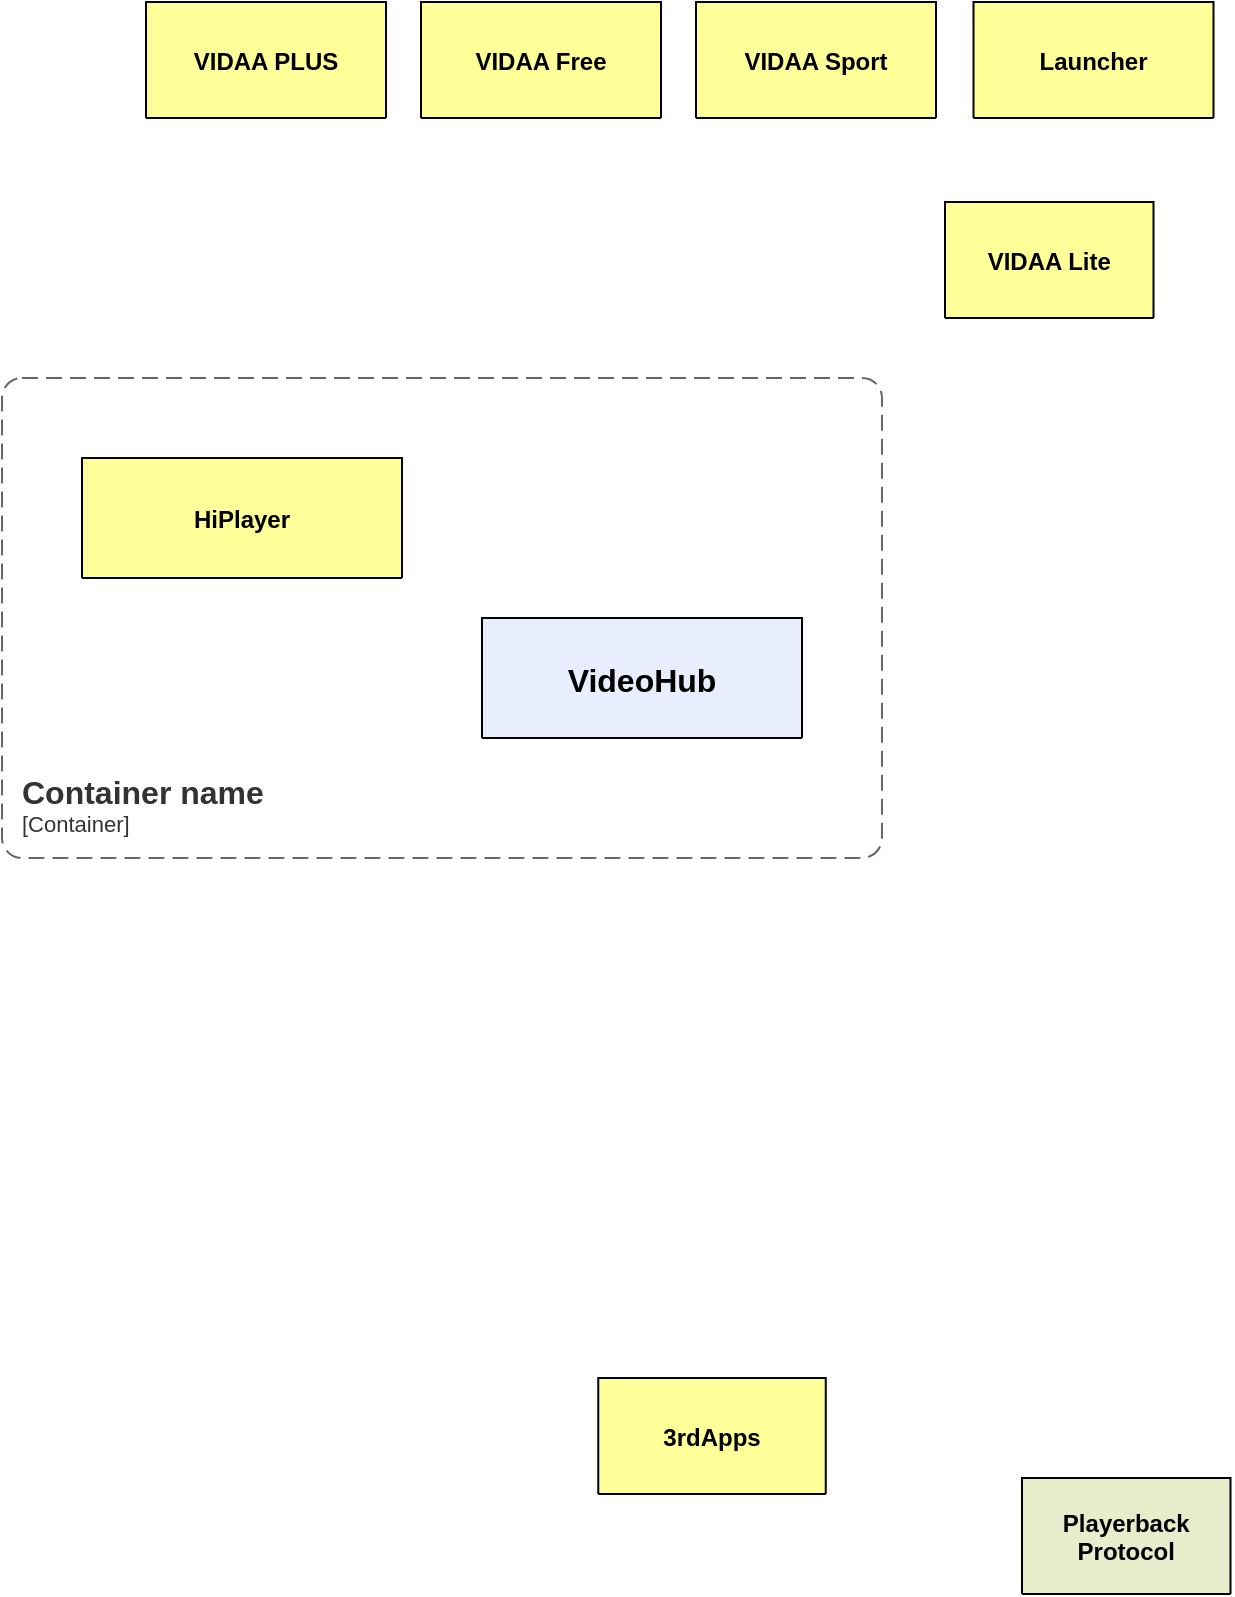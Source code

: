<mxfile version="20.2.4" type="github" pages="3">
  <diagram name="Architecture C1" id="PLySDpZhw0bRO1F781s7">
    <mxGraphModel dx="2253" dy="794" grid="1" gridSize="10" guides="1" tooltips="1" connect="1" arrows="1" fold="1" page="1" pageScale="1" pageWidth="827" pageHeight="1169" math="0" shadow="0">
      <root>
        <mxCell id="0" />
        <mxCell id="1" parent="0" />
        <mxCell id="8mS8brHHHOD_8-OSbyAV-708" value="HiPlayer" style="swimlane;labelBackgroundColor=none;fontColor=default;swimlaneFillColor=none;fillColor=#FFFF99;startSize=80;" parent="1" vertex="1">
          <mxGeometry x="-720" y="280" width="160" height="60" as="geometry" />
        </mxCell>
        <mxCell id="8mS8brHHHOD_8-OSbyAV-716" value="VIDAA Lite" style="swimlane;labelBackgroundColor=none;fontColor=default;fillColor=#FFFF99;startSize=58;" parent="1" vertex="1">
          <mxGeometry x="-288.5" y="152" width="104.25" height="58" as="geometry" />
        </mxCell>
        <mxCell id="8mS8brHHHOD_8-OSbyAV-720" value="3rdApps" style="swimlane;labelBackgroundColor=none;fontColor=default;fillColor=#FFFF99;startSize=58;" parent="1" vertex="1">
          <mxGeometry x="-461.87" y="740" width="113.75" height="58" as="geometry" />
        </mxCell>
        <mxCell id="faNPm7VZ7oeLb7AtSKTi-2" value="VIDAA PLUS" style="swimlane;labelBackgroundColor=none;fontColor=default;fillColor=#FFFF99;startSize=58;" parent="1" vertex="1">
          <mxGeometry x="-688" y="52" width="120" height="58" as="geometry" />
        </mxCell>
        <mxCell id="faNPm7VZ7oeLb7AtSKTi-4" value="VIDAA Free" style="swimlane;labelBackgroundColor=none;fontColor=default;fillColor=#FFFF99;startSize=58;" parent="1" vertex="1">
          <mxGeometry x="-550.5" y="52" width="120" height="58" as="geometry" />
        </mxCell>
        <mxCell id="faNPm7VZ7oeLb7AtSKTi-6" value="VIDAA Sport" style="swimlane;labelBackgroundColor=none;fontColor=default;fillColor=#FFFF99;startSize=58;" parent="1" vertex="1">
          <mxGeometry x="-413" y="52" width="120" height="58" as="geometry" />
        </mxCell>
        <mxCell id="faNPm7VZ7oeLb7AtSKTi-8" value="Launcher" style="swimlane;labelBackgroundColor=none;fontColor=default;fillColor=#FFFF99;startSize=58;" parent="1" vertex="1">
          <mxGeometry x="-274.25" y="52" width="120" height="58" as="geometry" />
        </mxCell>
        <mxCell id="t15T6DK0g5qQ7HC4YPW6-1" value="VideoHub" style="swimlane;labelBackgroundColor=none;fontColor=default;swimlaneFillColor=none;fillColor=#E8EEFD;startSize=60;fontSize=16;" parent="1" vertex="1">
          <mxGeometry x="-520" y="360" width="160" height="60" as="geometry" />
        </mxCell>
        <mxCell id="t15T6DK0g5qQ7HC4YPW6-2" value="Playerback&#xa;Protocol" style="swimlane;labelBackgroundColor=none;fontColor=default;fillColor=#E5EDCA;startSize=58;" parent="1" vertex="1">
          <mxGeometry x="-250" y="790" width="104.25" height="58" as="geometry" />
        </mxCell>
        <object placeholders="1" c4Name="Container name" c4Type="ContainerScopeBoundary" c4Application="Container" label="&lt;font style=&quot;font-size: 16px&quot;&gt;&lt;b&gt;&lt;div style=&quot;text-align: left&quot;&gt;%c4Name%&lt;/div&gt;&lt;/b&gt;&lt;/font&gt;&lt;div style=&quot;text-align: left&quot;&gt;[%c4Application%]&lt;/div&gt;" id="t15T6DK0g5qQ7HC4YPW6-3">
          <mxCell style="rounded=1;fontSize=11;whiteSpace=wrap;html=1;dashed=1;arcSize=20;fillColor=none;strokeColor=#666666;fontColor=#333333;labelBackgroundColor=none;align=left;verticalAlign=bottom;labelBorderColor=none;spacingTop=0;spacing=10;dashPattern=8 4;metaEdit=1;rotatable=0;perimeter=rectanglePerimeter;noLabel=0;labelPadding=0;allowArrows=0;connectable=0;expand=0;recursiveResize=0;editable=1;pointerEvents=0;absoluteArcSize=1;points=[[0.25,0,0],[0.5,0,0],[0.75,0,0],[1,0.25,0],[1,0.5,0],[1,0.75,0],[0.75,1,0],[0.5,1,0],[0.25,1,0],[0,0.75,0],[0,0.5,0],[0,0.25,0]];" parent="1" vertex="1">
            <mxGeometry x="-759.99" y="240" width="439.99" height="240" as="geometry" />
          </mxCell>
        </object>
      </root>
    </mxGraphModel>
  </diagram>
  <diagram name="Architecture C2" id="ueQieiDf-oCZHnueKuFG">
    <mxGraphModel dx="1810" dy="548" grid="1" gridSize="10" guides="1" tooltips="1" connect="1" arrows="1" fold="1" page="1" pageScale="1" pageWidth="827" pageHeight="1169" math="0" shadow="0">
      <root>
        <mxCell id="WoUtKTJ8gSvXgRSbMt4n-0" />
        <mxCell id="WoUtKTJ8gSvXgRSbMt4n-1" parent="WoUtKTJ8gSvXgRSbMt4n-0" />
        <mxCell id="WoUtKTJ8gSvXgRSbMt4n-2" value="" style="rounded=0;whiteSpace=wrap;html=1;strokeColor=#E5EDCA;fillColor=#e5edca;" parent="WoUtKTJ8gSvXgRSbMt4n-1" vertex="1">
          <mxGeometry x="-800" y="710" width="760" height="50" as="geometry" />
        </mxCell>
        <mxCell id="WoUtKTJ8gSvXgRSbMt4n-3" value="" style="rounded=0;whiteSpace=wrap;html=1;strokeColor=#E8EEFD;fillColor=#e8eefd;" parent="WoUtKTJ8gSvXgRSbMt4n-1" vertex="1">
          <mxGeometry x="-800" y="372" width="760" height="300" as="geometry" />
        </mxCell>
        <mxCell id="WoUtKTJ8gSvXgRSbMt4n-4" value="" style="rounded=0;whiteSpace=wrap;html=1;dashed=1;dashPattern=1 4;fillColor=#FFE14A;strokeColor=#FFE14A;" parent="WoUtKTJ8gSvXgRSbMt4n-1" vertex="1">
          <mxGeometry x="-693" y="382" width="633" height="90" as="geometry" />
        </mxCell>
        <mxCell id="WoUtKTJ8gSvXgRSbMt4n-5" style="edgeStyle=orthogonalEdgeStyle;shape=flexArrow;rounded=0;orthogonalLoop=1;jettySize=auto;html=1;exitX=0.25;exitY=1;exitDx=0;exitDy=0;entryX=0.25;entryY=0;entryDx=0;entryDy=0;width=6.78;endSize=3.797;endWidth=13.229;" parent="WoUtKTJ8gSvXgRSbMt4n-1" edge="1">
          <mxGeometry relative="1" as="geometry">
            <mxPoint x="-633.0" y="332" as="sourcePoint" />
            <mxPoint x="-633" y="372" as="targetPoint" />
          </mxGeometry>
        </mxCell>
        <mxCell id="WoUtKTJ8gSvXgRSbMt4n-6" value="&lt;b&gt;&lt;font style=&quot;font-size: 14px;&quot;&gt;VideoHub&lt;/font&gt;&lt;/b&gt;" style="text;html=1;strokeColor=none;fillColor=none;align=center;verticalAlign=middle;whiteSpace=wrap;rounded=0;" parent="WoUtKTJ8gSvXgRSbMt4n-1" vertex="1">
          <mxGeometry x="-793" y="512" width="80" height="20" as="geometry" />
        </mxCell>
        <mxCell id="WoUtKTJ8gSvXgRSbMt4n-7" value="&lt;span style=&quot;color: rgb(0, 0, 0); font-family: Helvetica; font-size: 12px; font-style: normal; font-variant-ligatures: no-common-ligatures; font-variant-caps: normal; font-weight: 400; letter-spacing: normal; orphans: 2; text-align: center; text-indent: 0px; text-transform: none; widows: 2; word-spacing: 0px; -webkit-text-stroke-width: 0px; background-color: rgb(248, 249, 250); text-decoration-thickness: initial; text-decoration-style: initial; text-decoration-color: initial; float: none; display: inline !important;&quot;&gt;Configuration parameters&lt;/span&gt;" style="text;whiteSpace=wrap;html=1;" parent="WoUtKTJ8gSvXgRSbMt4n-1" vertex="1">
          <mxGeometry x="-617.25" y="342" width="143" height="30" as="geometry" />
        </mxCell>
        <mxCell id="WoUtKTJ8gSvXgRSbMt4n-8" value="&lt;span style=&quot;color: rgb(0, 0, 0); font-family: Helvetica; font-size: 12px; font-style: normal; font-variant-ligatures: no-common-ligatures; font-variant-caps: normal; font-weight: 400; letter-spacing: normal; orphans: 2; text-align: center; text-indent: 0px; text-transform: none; widows: 2; word-spacing: 0px; -webkit-text-stroke-width: 0px; background-color: rgb(248, 249, 250); text-decoration-thickness: initial; text-decoration-style: initial; text-decoration-color: initial; float: none; display: inline !important;&quot;&gt;Playability&lt;/span&gt;" style="text;whiteSpace=wrap;html=1;" parent="WoUtKTJ8gSvXgRSbMt4n-1" vertex="1">
          <mxGeometry x="-384.25" y="342" width="80" height="30" as="geometry" />
        </mxCell>
        <mxCell id="WoUtKTJ8gSvXgRSbMt4n-9" value="State management" style="rounded=0;whiteSpace=wrap;html=1;fillColor=none;" parent="WoUtKTJ8gSvXgRSbMt4n-1" vertex="1">
          <mxGeometry x="-574.25" y="412" width="90" height="50" as="geometry" />
        </mxCell>
        <mxCell id="WoUtKTJ8gSvXgRSbMt4n-10" value="Configuration management" style="rounded=0;whiteSpace=wrap;html=1;strokeColor=#000000;fillColor=none;" parent="WoUtKTJ8gSvXgRSbMt4n-1" vertex="1">
          <mxGeometry x="-674.25" y="412" width="90" height="50" as="geometry" />
        </mxCell>
        <mxCell id="WoUtKTJ8gSvXgRSbMt4n-11" value="Core / Base" style="text;html=1;strokeColor=none;fillColor=none;align=center;verticalAlign=middle;whiteSpace=wrap;rounded=0;dashed=1;" parent="WoUtKTJ8gSvXgRSbMt4n-1" vertex="1">
          <mxGeometry x="-693" y="382" width="80" height="30" as="geometry" />
        </mxCell>
        <mxCell id="WoUtKTJ8gSvXgRSbMt4n-12" value="Instance management" style="rounded=0;whiteSpace=wrap;html=1;fillColor=none;" parent="WoUtKTJ8gSvXgRSbMt4n-1" vertex="1">
          <mxGeometry x="-274.25" y="412" width="90" height="50" as="geometry" />
        </mxCell>
        <mxCell id="WoUtKTJ8gSvXgRSbMt4n-13" value="Event management" style="rounded=0;whiteSpace=wrap;html=1;fillColor=none;" parent="WoUtKTJ8gSvXgRSbMt4n-1" vertex="1">
          <mxGeometry x="-474.25" y="412" width="90" height="50" as="geometry" />
        </mxCell>
        <mxCell id="WoUtKTJ8gSvXgRSbMt4n-14" style="edgeStyle=orthogonalEdgeStyle;rounded=0;orthogonalLoop=1;jettySize=auto;html=1;exitX=0.61;exitY=-0.001;exitDx=0;exitDy=0;entryX=0.75;entryY=1;entryDx=0;entryDy=0;exitPerimeter=0;" parent="WoUtKTJ8gSvXgRSbMt4n-1" source="WoUtKTJ8gSvXgRSbMt4n-15" target="WoUtKTJ8gSvXgRSbMt4n-21" edge="1">
          <mxGeometry relative="1" as="geometry" />
        </mxCell>
        <mxCell id="WoUtKTJ8gSvXgRSbMt4n-15" value="" style="rounded=0;whiteSpace=wrap;html=1;fillColor=#FFA6A6;strokeColor=#FFA6A6;" parent="WoUtKTJ8gSvXgRSbMt4n-1" vertex="1">
          <mxGeometry x="-693" y="492" width="633" height="170" as="geometry" />
        </mxCell>
        <mxCell id="WoUtKTJ8gSvXgRSbMt4n-16" value="Plugins" style="text;html=1;strokeColor=none;fillColor=none;align=center;verticalAlign=middle;whiteSpace=wrap;rounded=0;dashed=1;" parent="WoUtKTJ8gSvXgRSbMt4n-1" vertex="1">
          <mxGeometry x="-693" y="492" width="60" height="30" as="geometry" />
        </mxCell>
        <mxCell id="WoUtKTJ8gSvXgRSbMt4n-17" style="edgeStyle=orthogonalEdgeStyle;rounded=0;orthogonalLoop=1;jettySize=auto;html=1;exitX=0.25;exitY=1;exitDx=0;exitDy=0;entryX=0.224;entryY=-0.009;entryDx=0;entryDy=0;entryPerimeter=0;" parent="WoUtKTJ8gSvXgRSbMt4n-1" source="WoUtKTJ8gSvXgRSbMt4n-19" target="WoUtKTJ8gSvXgRSbMt4n-2" edge="1">
          <mxGeometry relative="1" as="geometry">
            <mxPoint x="-638" y="692" as="targetPoint" />
          </mxGeometry>
        </mxCell>
        <mxCell id="WoUtKTJ8gSvXgRSbMt4n-18" value="Use the protocol stack" style="edgeLabel;html=1;align=center;verticalAlign=middle;resizable=0;points=[];" parent="WoUtKTJ8gSvXgRSbMt4n-17" vertex="1" connectable="0">
          <mxGeometry x="-0.181" y="-1" relative="1" as="geometry">
            <mxPoint x="-71" y="14" as="offset" />
          </mxGeometry>
        </mxCell>
        <mxCell id="WoUtKTJ8gSvXgRSbMt4n-19" value="" style="rounded=0;whiteSpace=wrap;html=1;fillColor=none;" parent="WoUtKTJ8gSvXgRSbMt4n-1" vertex="1">
          <mxGeometry x="-673" y="522" width="173" height="130" as="geometry" />
        </mxCell>
        <mxCell id="WoUtKTJ8gSvXgRSbMt4n-20" style="edgeStyle=orthogonalEdgeStyle;rounded=0;orthogonalLoop=1;jettySize=auto;html=1;exitX=0.25;exitY=1;exitDx=0;exitDy=0;entryX=0.552;entryY=-0.002;entryDx=0;entryDy=0;entryPerimeter=0;" parent="WoUtKTJ8gSvXgRSbMt4n-1" source="WoUtKTJ8gSvXgRSbMt4n-21" target="WoUtKTJ8gSvXgRSbMt4n-15" edge="1">
          <mxGeometry relative="1" as="geometry" />
        </mxCell>
        <mxCell id="WoUtKTJ8gSvXgRSbMt4n-21" value="Plugin management" style="rounded=0;whiteSpace=wrap;html=1;fillColor=none;" parent="WoUtKTJ8gSvXgRSbMt4n-1" vertex="1">
          <mxGeometry x="-374.25" y="412" width="90" height="50" as="geometry" />
        </mxCell>
        <mxCell id="WoUtKTJ8gSvXgRSbMt4n-22" value="" style="rounded=0;whiteSpace=wrap;html=1;fillColor=none;" parent="WoUtKTJ8gSvXgRSbMt4n-1" vertex="1">
          <mxGeometry x="-483" y="522" width="140" height="130" as="geometry" />
        </mxCell>
        <mxCell id="WoUtKTJ8gSvXgRSbMt4n-23" value="Playback Plugin" style="text;html=1;strokeColor=none;fillColor=none;align=center;verticalAlign=middle;whiteSpace=wrap;rounded=0;" parent="WoUtKTJ8gSvXgRSbMt4n-1" vertex="1">
          <mxGeometry x="-673" y="522" width="103" height="30" as="geometry" />
        </mxCell>
        <mxCell id="WoUtKTJ8gSvXgRSbMt4n-24" value="HLS" style="rounded=0;whiteSpace=wrap;html=1;fillColor=none;" parent="WoUtKTJ8gSvXgRSbMt4n-1" vertex="1">
          <mxGeometry x="-658" y="552" width="148" height="40" as="geometry" />
        </mxCell>
        <mxCell id="WoUtKTJ8gSvXgRSbMt4n-25" value="Log management" style="rounded=0;whiteSpace=wrap;html=1;fillColor=none;" parent="WoUtKTJ8gSvXgRSbMt4n-1" vertex="1">
          <mxGeometry x="-174.25" y="412" width="90" height="50" as="geometry" />
        </mxCell>
        <mxCell id="WoUtKTJ8gSvXgRSbMt4n-26" value="DASH&lt;span style=&quot;background-color: initial;&quot;&gt;&lt;br&gt;&lt;/span&gt;(Widevine + PlayReady)" style="rounded=0;whiteSpace=wrap;html=1;fillColor=none;" parent="WoUtKTJ8gSvXgRSbMt4n-1" vertex="1">
          <mxGeometry x="-658" y="602" width="148" height="40" as="geometry" />
        </mxCell>
        <mxCell id="WoUtKTJ8gSvXgRSbMt4n-27" value="List of episodes" style="rounded=0;whiteSpace=wrap;html=1;fillColor=none;" parent="WoUtKTJ8gSvXgRSbMt4n-1" vertex="1">
          <mxGeometry x="-463" y="552" width="100" height="40" as="geometry" />
        </mxCell>
        <mxCell id="WoUtKTJ8gSvXgRSbMt4n-28" value="List plugin" style="text;html=1;strokeColor=none;fillColor=none;align=center;verticalAlign=middle;whiteSpace=wrap;rounded=0;" parent="WoUtKTJ8gSvXgRSbMt4n-1" vertex="1">
          <mxGeometry x="-483" y="524" width="73" height="26" as="geometry" />
        </mxCell>
        <mxCell id="WoUtKTJ8gSvXgRSbMt4n-29" value="Watch History" style="rounded=0;whiteSpace=wrap;html=1;fillColor=none;" parent="WoUtKTJ8gSvXgRSbMt4n-1" vertex="1">
          <mxGeometry x="-463" y="602" width="100" height="40" as="geometry" />
        </mxCell>
        <mxCell id="WoUtKTJ8gSvXgRSbMt4n-30" value="&lt;div&gt;Subtitle plugin&lt;/div&gt;&lt;div&gt;(plug-in &amp;amp; CC)&lt;/div&gt;" style="rounded=0;whiteSpace=wrap;html=1;fillColor=none;" parent="WoUtKTJ8gSvXgRSbMt4n-1" vertex="1">
          <mxGeometry x="-330" y="522" width="123" height="60" as="geometry" />
        </mxCell>
        <mxCell id="WoUtKTJ8gSvXgRSbMt4n-32" value="&lt;div&gt;Debug plugin&lt;/div&gt;&lt;div&gt;(Debug&amp;amp;Display)&lt;/div&gt;" style="rounded=0;whiteSpace=wrap;html=1;fillColor=none;" parent="WoUtKTJ8gSvXgRSbMt4n-1" vertex="1">
          <mxGeometry x="-200" y="592" width="120" height="60" as="geometry" />
        </mxCell>
        <mxCell id="WoUtKTJ8gSvXgRSbMt4n-33" value="&lt;div&gt;Resume plugin&lt;/div&gt;&lt;div&gt;(Popup&amp;amp;Storage)&lt;/div&gt;" style="rounded=0;whiteSpace=wrap;html=1;fillColor=none;" parent="WoUtKTJ8gSvXgRSbMt4n-1" vertex="1">
          <mxGeometry x="-200" y="522" width="120" height="60" as="geometry" />
        </mxCell>
        <mxCell id="WoUtKTJ8gSvXgRSbMt4n-34" value="&lt;div&gt;Advertising plugin&lt;/div&gt;&lt;div&gt;(Server &amp;amp; Client)&lt;/div&gt;" style="rounded=0;whiteSpace=wrap;html=1;fillColor=none;" parent="WoUtKTJ8gSvXgRSbMt4n-1" vertex="1">
          <mxGeometry x="-330" y="592" width="121.5" height="60" as="geometry" />
        </mxCell>
        <mxCell id="WoUtKTJ8gSvXgRSbMt4n-35" style="edgeStyle=orthogonalEdgeStyle;shape=flexArrow;rounded=0;orthogonalLoop=1;jettySize=auto;html=1;exitX=0.25;exitY=1;exitDx=0;exitDy=0;width=6.78;endSize=3.797;endWidth=13.229;" parent="WoUtKTJ8gSvXgRSbMt4n-1" edge="1">
          <mxGeometry relative="1" as="geometry">
            <mxPoint x="-403.0" y="372" as="sourcePoint" />
            <mxPoint x="-403.0" y="332" as="targetPoint" />
          </mxGeometry>
        </mxCell>
        <mxCell id="WoUtKTJ8gSvXgRSbMt4n-36" style="edgeStyle=orthogonalEdgeStyle;rounded=0;orthogonalLoop=1;jettySize=auto;html=1;entryX=0.75;entryY=1;entryDx=0;entryDy=0;exitX=0.338;exitY=-0.001;exitDx=0;exitDy=0;exitPerimeter=0;" parent="WoUtKTJ8gSvXgRSbMt4n-1" source="WoUtKTJ8gSvXgRSbMt4n-2" target="WoUtKTJ8gSvXgRSbMt4n-19" edge="1">
          <mxGeometry relative="1" as="geometry">
            <mxPoint x="-568" y="692" as="sourcePoint" />
          </mxGeometry>
        </mxCell>
        <mxCell id="WoUtKTJ8gSvXgRSbMt4n-37" value="Parse the streaming protocol and play the video" style="edgeLabel;html=1;align=center;verticalAlign=middle;resizable=0;points=[];" parent="WoUtKTJ8gSvXgRSbMt4n-36" vertex="1" connectable="0">
          <mxGeometry x="-0.37" relative="1" as="geometry">
            <mxPoint x="138" y="-1" as="offset" />
          </mxGeometry>
        </mxCell>
        <mxCell id="WoUtKTJ8gSvXgRSbMt4n-38" value="Video.js" style="rounded=0;whiteSpace=wrap;html=1;dashed=1;fillColor=none;" parent="WoUtKTJ8gSvXgRSbMt4n-1" vertex="1">
          <mxGeometry x="-671.75" y="720" width="70" height="30" as="geometry" />
        </mxCell>
        <mxCell id="WoUtKTJ8gSvXgRSbMt4n-39" value="Native Player" style="rounded=0;whiteSpace=wrap;html=1;dashed=1;fillColor=none;" parent="WoUtKTJ8gSvXgRSbMt4n-1" vertex="1">
          <mxGeometry x="-574.25" y="720" width="90" height="30" as="geometry" />
        </mxCell>
        <mxCell id="WoUtKTJ8gSvXgRSbMt4n-40" value="Playerback" style="text;html=1;strokeColor=none;fillColor=none;align=center;verticalAlign=middle;whiteSpace=wrap;rounded=0;" parent="WoUtKTJ8gSvXgRSbMt4n-1" vertex="1">
          <mxGeometry x="-798" y="725" width="100" height="20" as="geometry" />
        </mxCell>
        <mxCell id="WoUtKTJ8gSvXgRSbMt4n-41" value="" style="rounded=0;whiteSpace=wrap;html=1;strokeColor=#F7E9BC;fillColor=#f7e9bc;" parent="WoUtKTJ8gSvXgRSbMt4n-1" vertex="1">
          <mxGeometry x="-800" y="60" width="760" height="272" as="geometry" />
        </mxCell>
        <mxCell id="WoUtKTJ8gSvXgRSbMt4n-42" value="HiPlayer" style="swimlane;labelBackgroundColor=none;fontColor=default;swimlaneFillColor=none;fillColor=#FFFF99;" parent="WoUtKTJ8gSvXgRSbMt4n-1" vertex="1">
          <mxGeometry x="-688" y="152" width="388" height="160" as="geometry" />
        </mxCell>
        <mxCell id="WoUtKTJ8gSvXgRSbMt4n-43" value="OTT" style="swimlane;" parent="WoUtKTJ8gSvXgRSbMt4n-42" vertex="1">
          <mxGeometry x="18" y="40" width="90" height="100" as="geometry" />
        </mxCell>
        <mxCell id="WoUtKTJ8gSvXgRSbMt4n-44" value="OTT Logic" style="rounded=0;whiteSpace=wrap;html=1;fillColor=none;dashed=1;dashPattern=1 1;" parent="WoUtKTJ8gSvXgRSbMt4n-43" vertex="1">
          <mxGeometry x="13.12" y="30" width="66.88" height="60" as="geometry" />
        </mxCell>
        <mxCell id="WoUtKTJ8gSvXgRSbMt4n-45" value="Streaming" style="swimlane;" parent="WoUtKTJ8gSvXgRSbMt4n-42" vertex="1">
          <mxGeometry x="118" y="40" width="255" height="100" as="geometry" />
        </mxCell>
        <mxCell id="WoUtKTJ8gSvXgRSbMt4n-46" value="Own media" style="rounded=0;whiteSpace=wrap;html=1;fillColor=none;dashed=1;dashPattern=1 1;" parent="WoUtKTJ8gSvXgRSbMt4n-45" vertex="1">
          <mxGeometry x="15" y="30" width="55" height="60" as="geometry" />
        </mxCell>
        <mxCell id="WoUtKTJ8gSvXgRSbMt4n-47" value="no-DRM Streaming" style="rounded=0;whiteSpace=wrap;html=1;fillColor=none;dashed=1;dashPattern=1 1;" parent="WoUtKTJ8gSvXgRSbMt4n-45" vertex="1">
          <mxGeometry x="80" y="30" width="60" height="60" as="geometry" />
        </mxCell>
        <mxCell id="WoUtKTJ8gSvXgRSbMt4n-48" value="VIDAA Lite" style="swimlane;labelBackgroundColor=none;fontColor=default;fillColor=#FFFF99;" parent="WoUtKTJ8gSvXgRSbMt4n-1" vertex="1">
          <mxGeometry x="-288.5" y="152" width="104.25" height="160" as="geometry" />
        </mxCell>
        <mxCell id="WoUtKTJ8gSvXgRSbMt4n-49" value="OTT Logic" style="rounded=0;whiteSpace=wrap;html=1;fillColor=none;dashed=1;dashPattern=1 1;" parent="WoUtKTJ8gSvXgRSbMt4n-48" vertex="1">
          <mxGeometry x="12.47" y="98" width="79.31" height="30" as="geometry" />
        </mxCell>
        <mxCell id="WoUtKTJ8gSvXgRSbMt4n-50" value="LiveTV UI" style="rounded=0;whiteSpace=wrap;html=1;fillColor=none;dashed=1;dashPattern=1 1;" parent="WoUtKTJ8gSvXgRSbMt4n-48" vertex="1">
          <mxGeometry x="12.47" y="48" width="79.31" height="30" as="geometry" />
        </mxCell>
        <mxCell id="WoUtKTJ8gSvXgRSbMt4n-51" value="3rdApps" style="swimlane;labelBackgroundColor=none;fontColor=default;fillColor=#FFFF99;dashed=1;" parent="WoUtKTJ8gSvXgRSbMt4n-1" vertex="1">
          <mxGeometry x="-174.25" y="152" width="113.75" height="160" as="geometry" />
        </mxCell>
        <mxCell id="WoUtKTJ8gSvXgRSbMt4n-52" value="Information display" style="rounded=0;whiteSpace=wrap;html=1;fillColor=none;dashed=1;dashPattern=1 1;" parent="WoUtKTJ8gSvXgRSbMt4n-51" vertex="1">
          <mxGeometry x="15.93" y="50" width="81.88" height="80" as="geometry" />
        </mxCell>
        <mxCell id="WoUtKTJ8gSvXgRSbMt4n-53" value="Application Layer" style="text;html=1;strokeColor=none;fillColor=none;align=center;verticalAlign=middle;whiteSpace=wrap;rounded=0;" parent="WoUtKTJ8gSvXgRSbMt4n-1" vertex="1">
          <mxGeometry x="-783" y="176" width="70" height="20" as="geometry" />
        </mxCell>
        <mxCell id="WoUtKTJ8gSvXgRSbMt4n-54" value="" style="endArrow=none;html=1;strokeWidth=1;dashed=1;" parent="WoUtKTJ8gSvXgRSbMt4n-1" edge="1">
          <mxGeometry width="50" height="50" relative="1" as="geometry">
            <mxPoint x="-793" y="142" as="sourcePoint" />
            <mxPoint x="-50" y="142" as="targetPoint" />
          </mxGeometry>
        </mxCell>
        <mxCell id="WoUtKTJ8gSvXgRSbMt4n-55" value="VIDAA PLUS" style="swimlane;labelBackgroundColor=none;fontColor=default;fillColor=#FFFF99;startSize=48;" parent="WoUtKTJ8gSvXgRSbMt4n-1" vertex="1">
          <mxGeometry x="-688" y="70" width="120" height="58" as="geometry" />
        </mxCell>
        <mxCell id="WoUtKTJ8gSvXgRSbMt4n-57" value="VIDAA Free" style="swimlane;labelBackgroundColor=none;fontColor=default;fillColor=#FFFF99;startSize=48;" parent="WoUtKTJ8gSvXgRSbMt4n-1" vertex="1">
          <mxGeometry x="-550.5" y="70" width="120" height="58" as="geometry" />
        </mxCell>
        <mxCell id="WoUtKTJ8gSvXgRSbMt4n-59" value="VIDAA Sport" style="swimlane;labelBackgroundColor=none;fontColor=default;fillColor=#FFFF99;startSize=48;" parent="WoUtKTJ8gSvXgRSbMt4n-1" vertex="1">
          <mxGeometry x="-413" y="70" width="120" height="58" as="geometry" />
        </mxCell>
        <mxCell id="WoUtKTJ8gSvXgRSbMt4n-61" value="Launcher" style="swimlane;labelBackgroundColor=none;fontColor=default;fillColor=#FFFF99;startSize=48;" parent="WoUtKTJ8gSvXgRSbMt4n-1" vertex="1">
          <mxGeometry x="-274.25" y="70" width="120" height="58" as="geometry" />
        </mxCell>
        <mxCell id="WoUtKTJ8gSvXgRSbMt4n-63" value="&lt;span style=&quot;color: rgb(0, 0, 0); font-family: Helvetica; font-size: 12px; font-style: normal; font-variant-ligatures: no-common-ligatures; font-variant-caps: normal; font-weight: 400; letter-spacing: normal; orphans: 2; text-align: center; text-indent: 0px; text-transform: none; widows: 2; word-spacing: 0px; -webkit-text-stroke-width: 0px; background-color: rgb(248, 249, 250); text-decoration-thickness: initial; text-decoration-style: initial; text-decoration-color: initial; float: none; display: inline !important;&quot;&gt;UI components&lt;/span&gt;" style="text;whiteSpace=wrap;html=1;" parent="WoUtKTJ8gSvXgRSbMt4n-1" vertex="1">
          <mxGeometry x="-204.25" y="342" width="94.25" height="30" as="geometry" />
        </mxCell>
        <mxCell id="WoUtKTJ8gSvXgRSbMt4n-64" style="edgeStyle=orthogonalEdgeStyle;shape=flexArrow;rounded=0;orthogonalLoop=1;jettySize=auto;html=1;exitX=0.25;exitY=1;exitDx=0;exitDy=0;width=6.78;endSize=3.797;endWidth=13.229;" parent="WoUtKTJ8gSvXgRSbMt4n-1" edge="1">
          <mxGeometry relative="1" as="geometry">
            <mxPoint x="-223.0" y="372" as="sourcePoint" />
            <mxPoint x="-223" y="332" as="targetPoint" />
          </mxGeometry>
        </mxCell>
        <mxCell id="WoUtKTJ8gSvXgRSbMt4n-65" value="DRM Streaming&lt;br&gt;SeaChange" style="rounded=0;whiteSpace=wrap;html=1;fillColor=none;dashed=1;dashPattern=1 1;" parent="WoUtKTJ8gSvXgRSbMt4n-1" vertex="1">
          <mxGeometry x="-418.5" y="222" width="90" height="60" as="geometry" />
        </mxCell>
      </root>
    </mxGraphModel>
  </diagram>
  <diagram name="Context" id="ozNRaQpCO2TQ-9G1t7Bm">
    <mxGraphModel dx="2253" dy="794" grid="1" gridSize="10" guides="1" tooltips="1" connect="1" arrows="1" fold="1" page="1" pageScale="1" pageWidth="827" pageHeight="1169" math="0" shadow="0">
      <root>
        <mxCell id="0" />
        <mxCell id="1" parent="0" />
        <mxCell id="zPBEmPZz1ujO-j39ivYT-1" style="rounded=0;orthogonalLoop=1;jettySize=auto;html=1;exitX=0.25;exitY=1;exitDx=0;exitDy=0;exitPerimeter=0;entryX=0.5;entryY=0;entryDx=0;entryDy=0;entryPerimeter=0;dashed=1;" parent="1" source="zPBEmPZz1ujO-j39ivYT-5" target="zPBEmPZz1ujO-j39ivYT-8" edge="1">
          <mxGeometry relative="1" as="geometry">
            <Array as="points" />
          </mxGeometry>
        </mxCell>
        <mxCell id="zPBEmPZz1ujO-j39ivYT-2" value="View Media" style="edgeLabel;html=1;align=center;verticalAlign=middle;resizable=0;points=[];" parent="zPBEmPZz1ujO-j39ivYT-1" vertex="1" connectable="0">
          <mxGeometry x="-0.255" y="1" relative="1" as="geometry">
            <mxPoint x="-11" y="2" as="offset" />
          </mxGeometry>
        </mxCell>
        <mxCell id="zPBEmPZz1ujO-j39ivYT-3" style="edgeStyle=none;rounded=0;orthogonalLoop=1;jettySize=auto;html=1;exitX=0.75;exitY=1;exitDx=0;exitDy=0;exitPerimeter=0;entryX=0.5;entryY=0;entryDx=0;entryDy=0;entryPerimeter=0;dashed=1;" parent="1" source="zPBEmPZz1ujO-j39ivYT-5" target="zPBEmPZz1ujO-j39ivYT-14" edge="1">
          <mxGeometry relative="1" as="geometry" />
        </mxCell>
        <mxCell id="zPBEmPZz1ujO-j39ivYT-4" value="Play Media" style="edgeLabel;html=1;align=center;verticalAlign=middle;resizable=0;points=[];" parent="zPBEmPZz1ujO-j39ivYT-3" vertex="1" connectable="0">
          <mxGeometry x="-0.291" y="2" relative="1" as="geometry">
            <mxPoint x="12" y="6" as="offset" />
          </mxGeometry>
        </mxCell>
        <object c4Name="User" c4Type="Person" c4Description="Users of VIDAA TV." label="&lt;font style=&quot;font-size: 16px&quot;&gt;&lt;b&gt;%c4Name%&lt;/b&gt;&lt;/font&gt;&lt;div&gt;[%c4Type%]&lt;/div&gt;&lt;br&gt;&lt;div&gt;&lt;font style=&quot;font-size: 11px&quot;&gt;&lt;font color=&quot;#cccccc&quot;&gt;%c4Description%&lt;/font&gt;&lt;/div&gt;" placeholders="1" id="zPBEmPZz1ujO-j39ivYT-5">
          <mxCell style="html=1;fontSize=11;dashed=0;whitespace=wrap;fillColor=#083F75;strokeColor=#06315C;fontColor=#ffffff;shape=mxgraph.c4.person2;align=center;metaEdit=1;points=[[0.5,0,0],[1,0.5,0],[1,0.75,0],[0.75,1,0],[0.5,1,0],[0.25,1,0],[0,0.75,0],[0,0.5,0]];resizable=0;" parent="1" vertex="1">
            <mxGeometry x="-540" y="60" width="200" height="180" as="geometry" />
          </mxCell>
        </object>
        <mxCell id="zPBEmPZz1ujO-j39ivYT-6" style="edgeStyle=none;rounded=0;orthogonalLoop=1;jettySize=auto;html=1;exitX=1;exitY=0.5;exitDx=0;exitDy=0;exitPerimeter=0;entryX=0;entryY=0.5;entryDx=0;entryDy=0;entryPerimeter=0;dashed=1;" parent="1" source="zPBEmPZz1ujO-j39ivYT-8" target="zPBEmPZz1ujO-j39ivYT-14" edge="1">
          <mxGeometry relative="1" as="geometry" />
        </mxCell>
        <mxCell id="zPBEmPZz1ujO-j39ivYT-7" value="Playback" style="edgeLabel;html=1;align=center;verticalAlign=middle;resizable=0;points=[];" parent="zPBEmPZz1ujO-j39ivYT-6" vertex="1" connectable="0">
          <mxGeometry x="-0.346" y="-1" relative="1" as="geometry">
            <mxPoint x="14" y="-1" as="offset" />
          </mxGeometry>
        </mxCell>
        <object placeholders="1" c4Name="VIDAA App" c4Type="Container: Vue" c4Description="VIDAA Free, Store, Sports, Vidaa Plus, launcher etc." label="&lt;font style=&quot;font-size: 16px&quot;&gt;&lt;b&gt;%c4Name%&lt;/b&gt;&lt;/font&gt;&lt;div&gt;[%c4Type%]&lt;/div&gt;&lt;br&gt;&lt;div&gt;&lt;font style=&quot;font-size: 11px&quot;&gt;&lt;font color=&quot;#cccccc&quot;&gt;%c4Description%&lt;/font&gt;&lt;/div&gt;" id="zPBEmPZz1ujO-j39ivYT-8">
          <mxCell style="rounded=1;whiteSpace=wrap;html=1;labelBackgroundColor=none;fillColor=#1061B0;fontColor=#ffffff;align=center;arcSize=10;strokeColor=#0D5091;metaEdit=1;resizable=0;points=[[0.25,0,0],[0.5,0,0],[0.75,0,0],[1,0.25,0],[1,0.5,0],[1,0.75,0],[0.75,1,0],[0.5,1,0],[0.25,1,0],[0,0.75,0],[0,0.5,0],[0,0.25,0]];" parent="1" vertex="1">
            <mxGeometry x="-720" y="360" width="240" height="120" as="geometry" />
          </mxCell>
        </object>
        <object placeholders="1" c4Name="JHK Cloud" c4Type="Server System" c4Description="Save media asset information, watch history, and advertising content." label="&lt;font style=&quot;font-size: 16px&quot;&gt;&lt;b&gt;%c4Name%&lt;/b&gt;&lt;/font&gt;&lt;div&gt;[%c4Type%]&lt;/div&gt;&lt;br&gt;&lt;div&gt;&lt;font style=&quot;font-size: 11px&quot;&gt;&lt;font color=&quot;#cccccc&quot;&gt;%c4Description%&lt;/font&gt;&lt;/div&gt;" id="zPBEmPZz1ujO-j39ivYT-9">
          <mxCell style="rounded=1;whiteSpace=wrap;html=1;labelBackgroundColor=none;fillColor=#8C8496;fontColor=#ffffff;align=center;arcSize=10;strokeColor=#736782;metaEdit=1;resizable=0;points=[[0.25,0,0],[0.5,0,0],[0.75,0,0],[1,0.25,0],[1,0.5,0],[1,0.75,0],[0.75,1,0],[0.5,1,0],[0.25,1,0],[0,0.75,0],[0,0.5,0],[0,0.25,0]];" parent="1" vertex="1">
            <mxGeometry x="40" y="240" width="240" height="120" as="geometry" />
          </mxCell>
        </object>
        <mxCell id="zPBEmPZz1ujO-j39ivYT-10" style="edgeStyle=none;rounded=0;orthogonalLoop=1;jettySize=auto;html=1;exitX=1;exitY=0.25;exitDx=0;exitDy=0;exitPerimeter=0;entryX=0;entryY=0.5;entryDx=0;entryDy=0;entryPerimeter=0;dashed=1;" parent="1" source="zPBEmPZz1ujO-j39ivYT-14" target="zPBEmPZz1ujO-j39ivYT-9" edge="1">
          <mxGeometry relative="1" as="geometry" />
        </mxCell>
        <mxCell id="zPBEmPZz1ujO-j39ivYT-11" value="Request Media&lt;br&gt;Information" style="edgeLabel;html=1;align=center;verticalAlign=middle;resizable=0;points=[];" parent="zPBEmPZz1ujO-j39ivYT-10" vertex="1" connectable="0">
          <mxGeometry x="0.338" y="-2" relative="1" as="geometry">
            <mxPoint x="-8" y="9" as="offset" />
          </mxGeometry>
        </mxCell>
        <mxCell id="zPBEmPZz1ujO-j39ivYT-12" style="edgeStyle=none;rounded=0;orthogonalLoop=1;jettySize=auto;html=1;exitX=1;exitY=0.75;exitDx=0;exitDy=0;exitPerimeter=0;entryX=0;entryY=0.5;entryDx=0;entryDy=0;entryPerimeter=0;dashed=1;" parent="1" source="zPBEmPZz1ujO-j39ivYT-14" target="zPBEmPZz1ujO-j39ivYT-15" edge="1">
          <mxGeometry relative="1" as="geometry" />
        </mxCell>
        <mxCell id="zPBEmPZz1ujO-j39ivYT-13" value="Playback&lt;br&gt;Streaming Media" style="edgeLabel;html=1;align=center;verticalAlign=middle;resizable=0;points=[];" parent="zPBEmPZz1ujO-j39ivYT-12" vertex="1" connectable="0">
          <mxGeometry x="0.228" y="2" relative="1" as="geometry">
            <mxPoint y="1" as="offset" />
          </mxGeometry>
        </mxCell>
        <object placeholders="1" c4Name="HiPlayer" c4Type="Container: Vue,Video" c4Description="Play streaming media of HLS, DASH protocol." label="&lt;font style=&quot;font-size: 16px&quot;&gt;&lt;b&gt;%c4Name%&lt;/b&gt;&lt;/font&gt;&lt;div&gt;[%c4Type%]&lt;/div&gt;&lt;br&gt;&lt;div&gt;&lt;font style=&quot;font-size: 11px&quot;&gt;&lt;font color=&quot;#cccccc&quot;&gt;%c4Description%&lt;/font&gt;&lt;/div&gt;" id="zPBEmPZz1ujO-j39ivYT-14">
          <mxCell style="rounded=1;whiteSpace=wrap;html=1;labelBackgroundColor=none;fillColor=#1061B0;fontColor=#ffffff;align=center;arcSize=10;strokeColor=#0D5091;metaEdit=1;resizable=0;points=[[0.25,0,0],[0.5,0,0],[0.75,0,0],[1,0.25,0],[1,0.5,0],[1,0.75,0],[0.75,1,0],[0.5,1,0],[0.25,1,0],[0,0.75,0],[0,0.5,0],[0,0.25,0]];" parent="1" vertex="1">
            <mxGeometry x="-400" y="360" width="240" height="120" as="geometry" />
          </mxCell>
        </object>
        <object placeholders="1" c4Name="Odin/Vewd Broswer" c4Type="Software System" c4Description="Provide streaming media parsing protocol stack." label="&lt;font style=&quot;font-size: 16px&quot;&gt;&lt;b&gt;%c4Name%&lt;/b&gt;&lt;/font&gt;&lt;div&gt;[%c4Type%]&lt;/div&gt;&lt;br&gt;&lt;div&gt;&lt;font style=&quot;font-size: 11px&quot;&gt;&lt;font color=&quot;#cccccc&quot;&gt;%c4Description%&lt;/font&gt;&lt;/div&gt;" id="zPBEmPZz1ujO-j39ivYT-15">
          <mxCell style="rounded=1;whiteSpace=wrap;html=1;labelBackgroundColor=none;fillColor=#8C8496;fontColor=#ffffff;align=center;arcSize=10;strokeColor=#736782;metaEdit=1;resizable=0;points=[[0.25,0,0],[0.5,0,0],[0.75,0,0],[1,0.25,0],[1,0.5,0],[1,0.75,0],[0.75,1,0],[0.5,1,0],[0.25,1,0],[0,0.75,0],[0,0.5,0],[0,0.25,0]];" parent="1" vertex="1">
            <mxGeometry x="40" y="440" width="240" height="120" as="geometry" />
          </mxCell>
        </object>
        <object placeholders="1" c4Name="VIDAA App" c4Type="ContainerScopeBoundary" c4Application="Container" label="&lt;font style=&quot;font-size: 16px&quot;&gt;&lt;b&gt;&lt;div style=&quot;text-align: left&quot;&gt;%c4Name%&lt;/div&gt;&lt;/b&gt;&lt;/font&gt;&lt;div style=&quot;text-align: left&quot;&gt;[%c4Application%]&lt;/div&gt;" id="zPBEmPZz1ujO-j39ivYT-16">
          <mxCell style="rounded=1;fontSize=11;whiteSpace=wrap;html=1;dashed=1;arcSize=20;fillColor=none;strokeColor=#666666;fontColor=#333333;labelBackgroundColor=none;align=left;verticalAlign=bottom;labelBorderColor=none;spacingTop=0;spacing=10;dashPattern=8 4;metaEdit=1;rotatable=0;perimeter=rectanglePerimeter;noLabel=0;labelPadding=0;allowArrows=0;connectable=0;expand=0;recursiveResize=0;editable=1;pointerEvents=0;absoluteArcSize=1;points=[[0.25,0,0],[0.5,0,0],[0.75,0,0],[1,0.25,0],[1,0.5,0],[1,0.75,0],[0.75,1,0],[0.5,1,0],[0.25,1,0],[0,0.75,0],[0,0.5,0],[0,0.25,0]];" parent="1" vertex="1">
            <mxGeometry x="-760" y="320" width="640" height="240" as="geometry" />
          </mxCell>
        </object>
      </root>
    </mxGraphModel>
  </diagram>
</mxfile>
